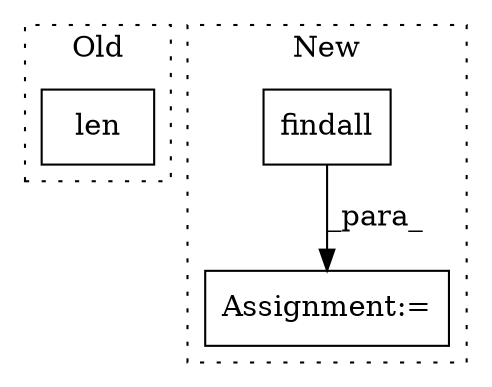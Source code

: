 digraph G {
subgraph cluster0 {
1 [label="len" a="32" s="448,456" l="4,1" shape="box"];
label = "Old";
style="dotted";
}
subgraph cluster1 {
2 [label="findall" a="32" s="576,588" l="8,1" shape="box"];
3 [label="Assignment:=" a="7" s="562" l="1" shape="box"];
label = "New";
style="dotted";
}
2 -> 3 [label="_para_"];
}